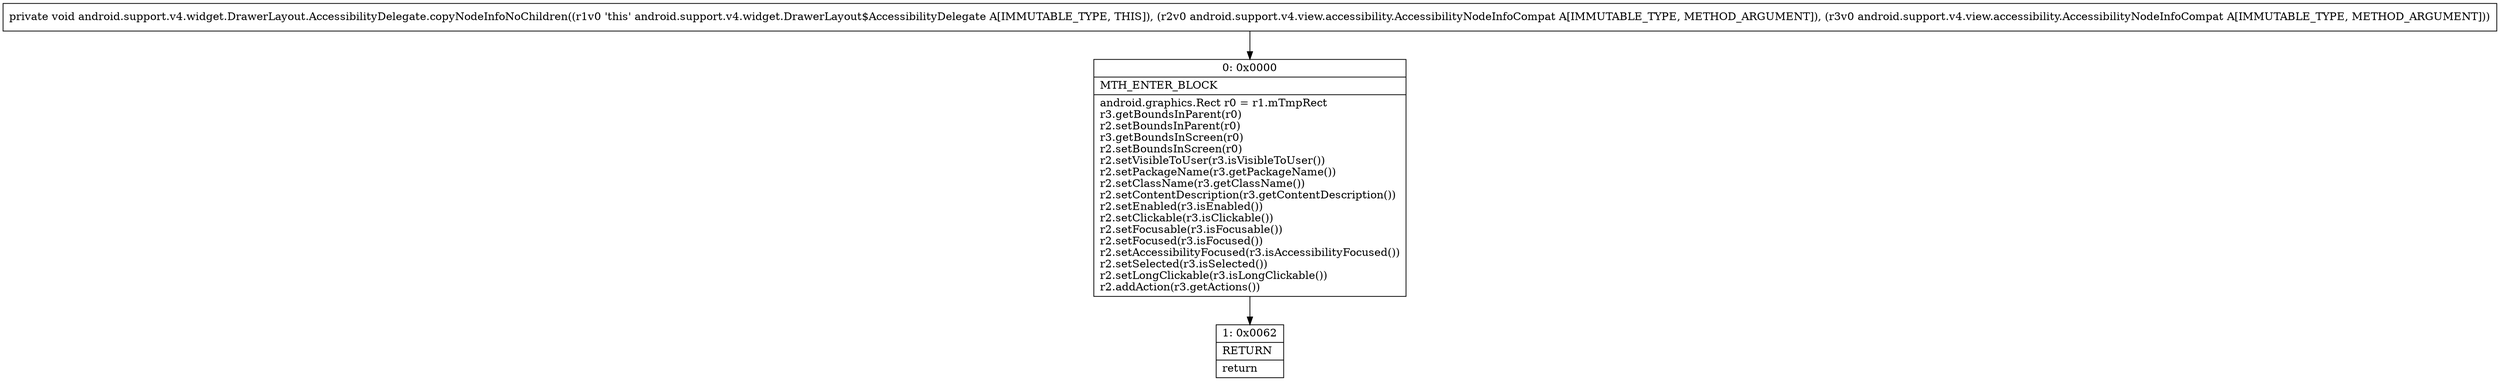 digraph "CFG forandroid.support.v4.widget.DrawerLayout.AccessibilityDelegate.copyNodeInfoNoChildren(Landroid\/support\/v4\/view\/accessibility\/AccessibilityNodeInfoCompat;Landroid\/support\/v4\/view\/accessibility\/AccessibilityNodeInfoCompat;)V" {
Node_0 [shape=record,label="{0\:\ 0x0000|MTH_ENTER_BLOCK\l|android.graphics.Rect r0 = r1.mTmpRect\lr3.getBoundsInParent(r0)\lr2.setBoundsInParent(r0)\lr3.getBoundsInScreen(r0)\lr2.setBoundsInScreen(r0)\lr2.setVisibleToUser(r3.isVisibleToUser())\lr2.setPackageName(r3.getPackageName())\lr2.setClassName(r3.getClassName())\lr2.setContentDescription(r3.getContentDescription())\lr2.setEnabled(r3.isEnabled())\lr2.setClickable(r3.isClickable())\lr2.setFocusable(r3.isFocusable())\lr2.setFocused(r3.isFocused())\lr2.setAccessibilityFocused(r3.isAccessibilityFocused())\lr2.setSelected(r3.isSelected())\lr2.setLongClickable(r3.isLongClickable())\lr2.addAction(r3.getActions())\l}"];
Node_1 [shape=record,label="{1\:\ 0x0062|RETURN\l|return\l}"];
MethodNode[shape=record,label="{private void android.support.v4.widget.DrawerLayout.AccessibilityDelegate.copyNodeInfoNoChildren((r1v0 'this' android.support.v4.widget.DrawerLayout$AccessibilityDelegate A[IMMUTABLE_TYPE, THIS]), (r2v0 android.support.v4.view.accessibility.AccessibilityNodeInfoCompat A[IMMUTABLE_TYPE, METHOD_ARGUMENT]), (r3v0 android.support.v4.view.accessibility.AccessibilityNodeInfoCompat A[IMMUTABLE_TYPE, METHOD_ARGUMENT])) }"];
MethodNode -> Node_0;
Node_0 -> Node_1;
}

